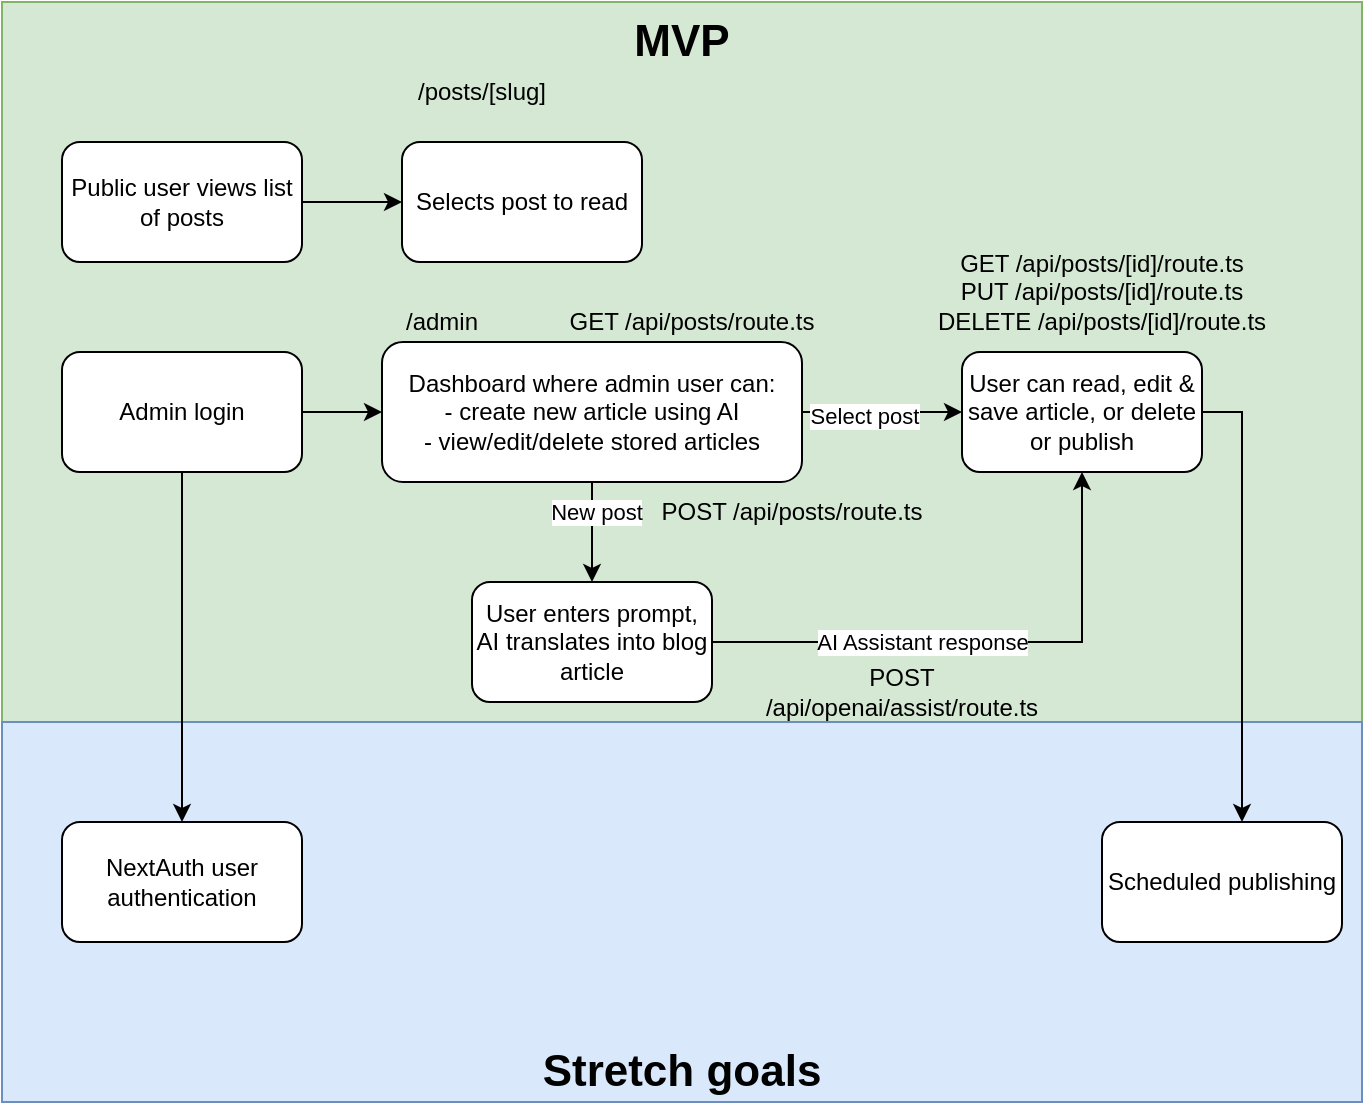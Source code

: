 <mxfile version="28.1.0">
  <diagram name="Page-1" id="ZRVdMyISu3BIFE6NNrou">
    <mxGraphModel dx="1376" dy="799" grid="1" gridSize="10" guides="1" tooltips="1" connect="1" arrows="1" fold="1" page="1" pageScale="1" pageWidth="850" pageHeight="1100" math="0" shadow="0">
      <root>
        <mxCell id="0" />
        <mxCell id="1" parent="0" />
        <mxCell id="7WiqSn5KODxtvxZmyQ8S-1" value="MVP" style="rounded=0;whiteSpace=wrap;html=1;fillColor=#d5e8d4;strokeColor=#82b366;fontStyle=1;verticalAlign=top;fontSize=22;" vertex="1" parent="1">
          <mxGeometry x="100" y="40" width="680" height="360" as="geometry" />
        </mxCell>
        <mxCell id="7WiqSn5KODxtvxZmyQ8S-2" value="Stretch goals" style="rounded=0;whiteSpace=wrap;html=1;fillColor=#dae8fc;strokeColor=#6c8ebf;verticalAlign=bottom;fontSize=22;fontStyle=1" vertex="1" parent="1">
          <mxGeometry x="100" y="400" width="680" height="190" as="geometry" />
        </mxCell>
        <mxCell id="7WiqSn5KODxtvxZmyQ8S-5" value="" style="edgeStyle=orthogonalEdgeStyle;rounded=0;orthogonalLoop=1;jettySize=auto;html=1;" edge="1" parent="1" source="7WiqSn5KODxtvxZmyQ8S-3" target="7WiqSn5KODxtvxZmyQ8S-4">
          <mxGeometry relative="1" as="geometry" />
        </mxCell>
        <mxCell id="7WiqSn5KODxtvxZmyQ8S-24" value="" style="edgeStyle=orthogonalEdgeStyle;rounded=0;orthogonalLoop=1;jettySize=auto;html=1;" edge="1" parent="1" source="7WiqSn5KODxtvxZmyQ8S-3" target="7WiqSn5KODxtvxZmyQ8S-23">
          <mxGeometry relative="1" as="geometry" />
        </mxCell>
        <mxCell id="7WiqSn5KODxtvxZmyQ8S-3" value="Admin login" style="rounded=1;whiteSpace=wrap;html=1;" vertex="1" parent="1">
          <mxGeometry x="130" y="215" width="120" height="60" as="geometry" />
        </mxCell>
        <mxCell id="7WiqSn5KODxtvxZmyQ8S-7" value="" style="edgeStyle=orthogonalEdgeStyle;rounded=0;orthogonalLoop=1;jettySize=auto;html=1;" edge="1" parent="1" source="7WiqSn5KODxtvxZmyQ8S-4" target="7WiqSn5KODxtvxZmyQ8S-6">
          <mxGeometry relative="1" as="geometry" />
        </mxCell>
        <mxCell id="7WiqSn5KODxtvxZmyQ8S-19" value="New post" style="edgeLabel;html=1;align=center;verticalAlign=middle;resizable=0;points=[];" vertex="1" connectable="0" parent="7WiqSn5KODxtvxZmyQ8S-7">
          <mxGeometry x="-0.4" y="2" relative="1" as="geometry">
            <mxPoint as="offset" />
          </mxGeometry>
        </mxCell>
        <mxCell id="7WiqSn5KODxtvxZmyQ8S-13" style="edgeStyle=orthogonalEdgeStyle;rounded=0;orthogonalLoop=1;jettySize=auto;html=1;" edge="1" parent="1" source="7WiqSn5KODxtvxZmyQ8S-4" target="7WiqSn5KODxtvxZmyQ8S-11">
          <mxGeometry relative="1" as="geometry" />
        </mxCell>
        <mxCell id="7WiqSn5KODxtvxZmyQ8S-20" value="Select post" style="edgeLabel;html=1;align=center;verticalAlign=middle;resizable=0;points=[];" vertex="1" connectable="0" parent="7WiqSn5KODxtvxZmyQ8S-13">
          <mxGeometry x="-0.225" y="-2" relative="1" as="geometry">
            <mxPoint as="offset" />
          </mxGeometry>
        </mxCell>
        <mxCell id="7WiqSn5KODxtvxZmyQ8S-4" value="&lt;div&gt;Dashboard where admin user can:&lt;/div&gt;&lt;div&gt;- create new article using AI&lt;/div&gt;&lt;div&gt;- view/edit/delete stored articles&lt;/div&gt;" style="whiteSpace=wrap;html=1;rounded=1;" vertex="1" parent="1">
          <mxGeometry x="290" y="210" width="210" height="70" as="geometry" />
        </mxCell>
        <mxCell id="7WiqSn5KODxtvxZmyQ8S-12" value="" style="edgeStyle=orthogonalEdgeStyle;rounded=0;orthogonalLoop=1;jettySize=auto;html=1;" edge="1" parent="1" source="7WiqSn5KODxtvxZmyQ8S-6" target="7WiqSn5KODxtvxZmyQ8S-11">
          <mxGeometry relative="1" as="geometry" />
        </mxCell>
        <mxCell id="7WiqSn5KODxtvxZmyQ8S-22" value="AI Assistant response" style="edgeLabel;html=1;align=center;verticalAlign=middle;resizable=0;points=[];" vertex="1" connectable="0" parent="7WiqSn5KODxtvxZmyQ8S-12">
          <mxGeometry x="-0.518" y="-1" relative="1" as="geometry">
            <mxPoint x="40" y="-1" as="offset" />
          </mxGeometry>
        </mxCell>
        <mxCell id="7WiqSn5KODxtvxZmyQ8S-6" value="User enters prompt, AI translates into blog article" style="whiteSpace=wrap;html=1;rounded=1;" vertex="1" parent="1">
          <mxGeometry x="335" y="330" width="120" height="60" as="geometry" />
        </mxCell>
        <mxCell id="7WiqSn5KODxtvxZmyQ8S-10" value="" style="edgeStyle=orthogonalEdgeStyle;rounded=0;orthogonalLoop=1;jettySize=auto;html=1;" edge="1" parent="1" source="7WiqSn5KODxtvxZmyQ8S-8" target="7WiqSn5KODxtvxZmyQ8S-9">
          <mxGeometry relative="1" as="geometry" />
        </mxCell>
        <mxCell id="7WiqSn5KODxtvxZmyQ8S-8" value="Public user views list of posts" style="rounded=1;whiteSpace=wrap;html=1;" vertex="1" parent="1">
          <mxGeometry x="130" y="110" width="120" height="60" as="geometry" />
        </mxCell>
        <mxCell id="7WiqSn5KODxtvxZmyQ8S-9" value="Selects post to read" style="whiteSpace=wrap;html=1;rounded=1;" vertex="1" parent="1">
          <mxGeometry x="300" y="110" width="120" height="60" as="geometry" />
        </mxCell>
        <mxCell id="7WiqSn5KODxtvxZmyQ8S-26" value="" style="edgeStyle=orthogonalEdgeStyle;rounded=0;orthogonalLoop=1;jettySize=auto;html=1;" edge="1" parent="1" source="7WiqSn5KODxtvxZmyQ8S-11" target="7WiqSn5KODxtvxZmyQ8S-25">
          <mxGeometry relative="1" as="geometry">
            <Array as="points">
              <mxPoint x="720" y="245" />
            </Array>
          </mxGeometry>
        </mxCell>
        <mxCell id="7WiqSn5KODxtvxZmyQ8S-11" value="User can read, edit &amp;amp; save article, or delete or publish" style="whiteSpace=wrap;html=1;rounded=1;" vertex="1" parent="1">
          <mxGeometry x="580" y="215" width="120" height="60" as="geometry" />
        </mxCell>
        <mxCell id="7WiqSn5KODxtvxZmyQ8S-14" value="/posts/[slug]" style="text;html=1;align=center;verticalAlign=middle;whiteSpace=wrap;rounded=0;" vertex="1" parent="1">
          <mxGeometry x="300" y="70" width="80" height="30" as="geometry" />
        </mxCell>
        <mxCell id="7WiqSn5KODxtvxZmyQ8S-15" value="GET /api/posts/route.ts" style="text;html=1;align=center;verticalAlign=middle;whiteSpace=wrap;rounded=0;" vertex="1" parent="1">
          <mxGeometry x="370" y="185" width="150" height="30" as="geometry" />
        </mxCell>
        <mxCell id="7WiqSn5KODxtvxZmyQ8S-16" value="&lt;div&gt;GET /api/posts/[id]/route.ts&lt;br&gt;PUT /api/posts/[id]/route.ts&lt;/div&gt;&lt;div&gt;DELETE /api/posts/[id]/route.ts&lt;/div&gt;" style="text;html=1;align=center;verticalAlign=middle;whiteSpace=wrap;rounded=0;" vertex="1" parent="1">
          <mxGeometry x="560" y="160" width="180" height="50" as="geometry" />
        </mxCell>
        <mxCell id="7WiqSn5KODxtvxZmyQ8S-17" value="POST /api/openai/assist/route.ts" style="text;html=1;align=center;verticalAlign=middle;whiteSpace=wrap;rounded=0;" vertex="1" parent="1">
          <mxGeometry x="480" y="370" width="140" height="30" as="geometry" />
        </mxCell>
        <mxCell id="7WiqSn5KODxtvxZmyQ8S-18" value="/admin" style="text;html=1;align=center;verticalAlign=middle;whiteSpace=wrap;rounded=0;" vertex="1" parent="1">
          <mxGeometry x="290" y="185" width="60" height="30" as="geometry" />
        </mxCell>
        <mxCell id="7WiqSn5KODxtvxZmyQ8S-21" value="POST /api/posts/route.ts" style="text;html=1;align=center;verticalAlign=middle;whiteSpace=wrap;rounded=0;" vertex="1" parent="1">
          <mxGeometry x="420" y="280" width="150" height="30" as="geometry" />
        </mxCell>
        <mxCell id="7WiqSn5KODxtvxZmyQ8S-23" value="NextAuth user authentication" style="whiteSpace=wrap;html=1;rounded=1;" vertex="1" parent="1">
          <mxGeometry x="130" y="450" width="120" height="60" as="geometry" />
        </mxCell>
        <mxCell id="7WiqSn5KODxtvxZmyQ8S-25" value="Scheduled publishing" style="whiteSpace=wrap;html=1;rounded=1;" vertex="1" parent="1">
          <mxGeometry x="650" y="450" width="120" height="60" as="geometry" />
        </mxCell>
      </root>
    </mxGraphModel>
  </diagram>
</mxfile>
